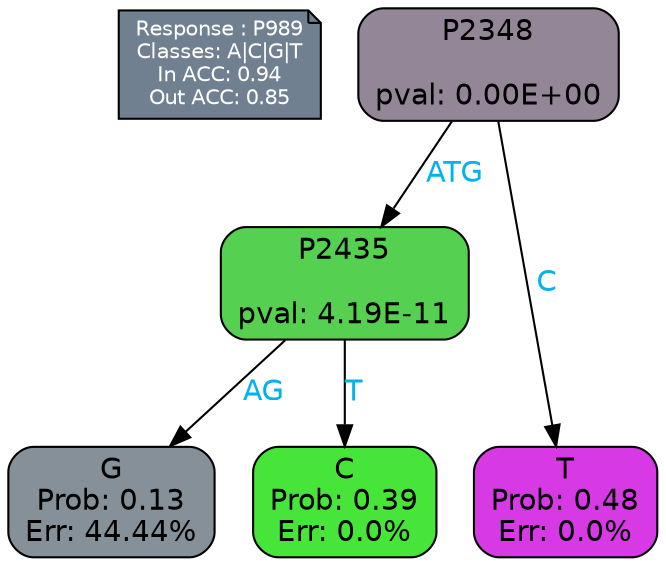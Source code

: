 digraph Tree {
node [shape=box, style="filled, rounded", color="black", fontname=helvetica] ;
graph [ranksep=equally, splines=polylines, bgcolor=transparent, dpi=600] ;
edge [fontname=helvetica] ;
LEGEND [label="Response : P989
Classes: A|C|G|T
In ACC: 0.94
Out ACC: 0.85
",shape=note,align=left,style=filled,fillcolor="slategray",fontcolor="white",fontsize=10];1 [label="P2348

pval: 0.00E+00", fillcolor="#938797"] ;
2 [label="P2435

pval: 4.19E-11", fillcolor="#56d050"] ;
3 [label="G
Prob: 0.13
Err: 44.44%", fillcolor="#859098"] ;
4 [label="C
Prob: 0.39
Err: 0.0%", fillcolor="#47e539"] ;
5 [label="T
Prob: 0.48
Err: 0.0%", fillcolor="#d739e5"] ;
1 -> 2 [label="ATG",fontcolor=deepskyblue2] ;
1 -> 5 [label="C",fontcolor=deepskyblue2] ;
2 -> 3 [label="AG",fontcolor=deepskyblue2] ;
2 -> 4 [label="T",fontcolor=deepskyblue2] ;
{rank = same; 3;4;5;}{rank = same; LEGEND;1;}}